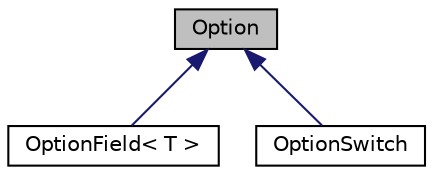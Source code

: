 digraph "Option"
{
  edge [fontname="Helvetica",fontsize="10",labelfontname="Helvetica",labelfontsize="10"];
  node [fontname="Helvetica",fontsize="10",shape=record];
  Node1 [label="Option",height=0.2,width=0.4,color="black", fillcolor="grey75", style="filled", fontcolor="black"];
  Node1 -> Node2 [dir="back",color="midnightblue",fontsize="10",style="solid",fontname="Helvetica"];
  Node2 [label="OptionField\< T \>",height=0.2,width=0.4,color="black", fillcolor="white", style="filled",URL="$classOptionField.html",tooltip="Option with an argument of type T, which must be readable by operator>> "];
  Node1 -> Node3 [dir="back",color="midnightblue",fontsize="10",style="solid",fontname="Helvetica"];
  Node3 [label="OptionSwitch",height=0.2,width=0.4,color="black", fillcolor="white", style="filled",URL="$classOptionSwitch.html",tooltip="Option on/off is called a switch. "];
}
